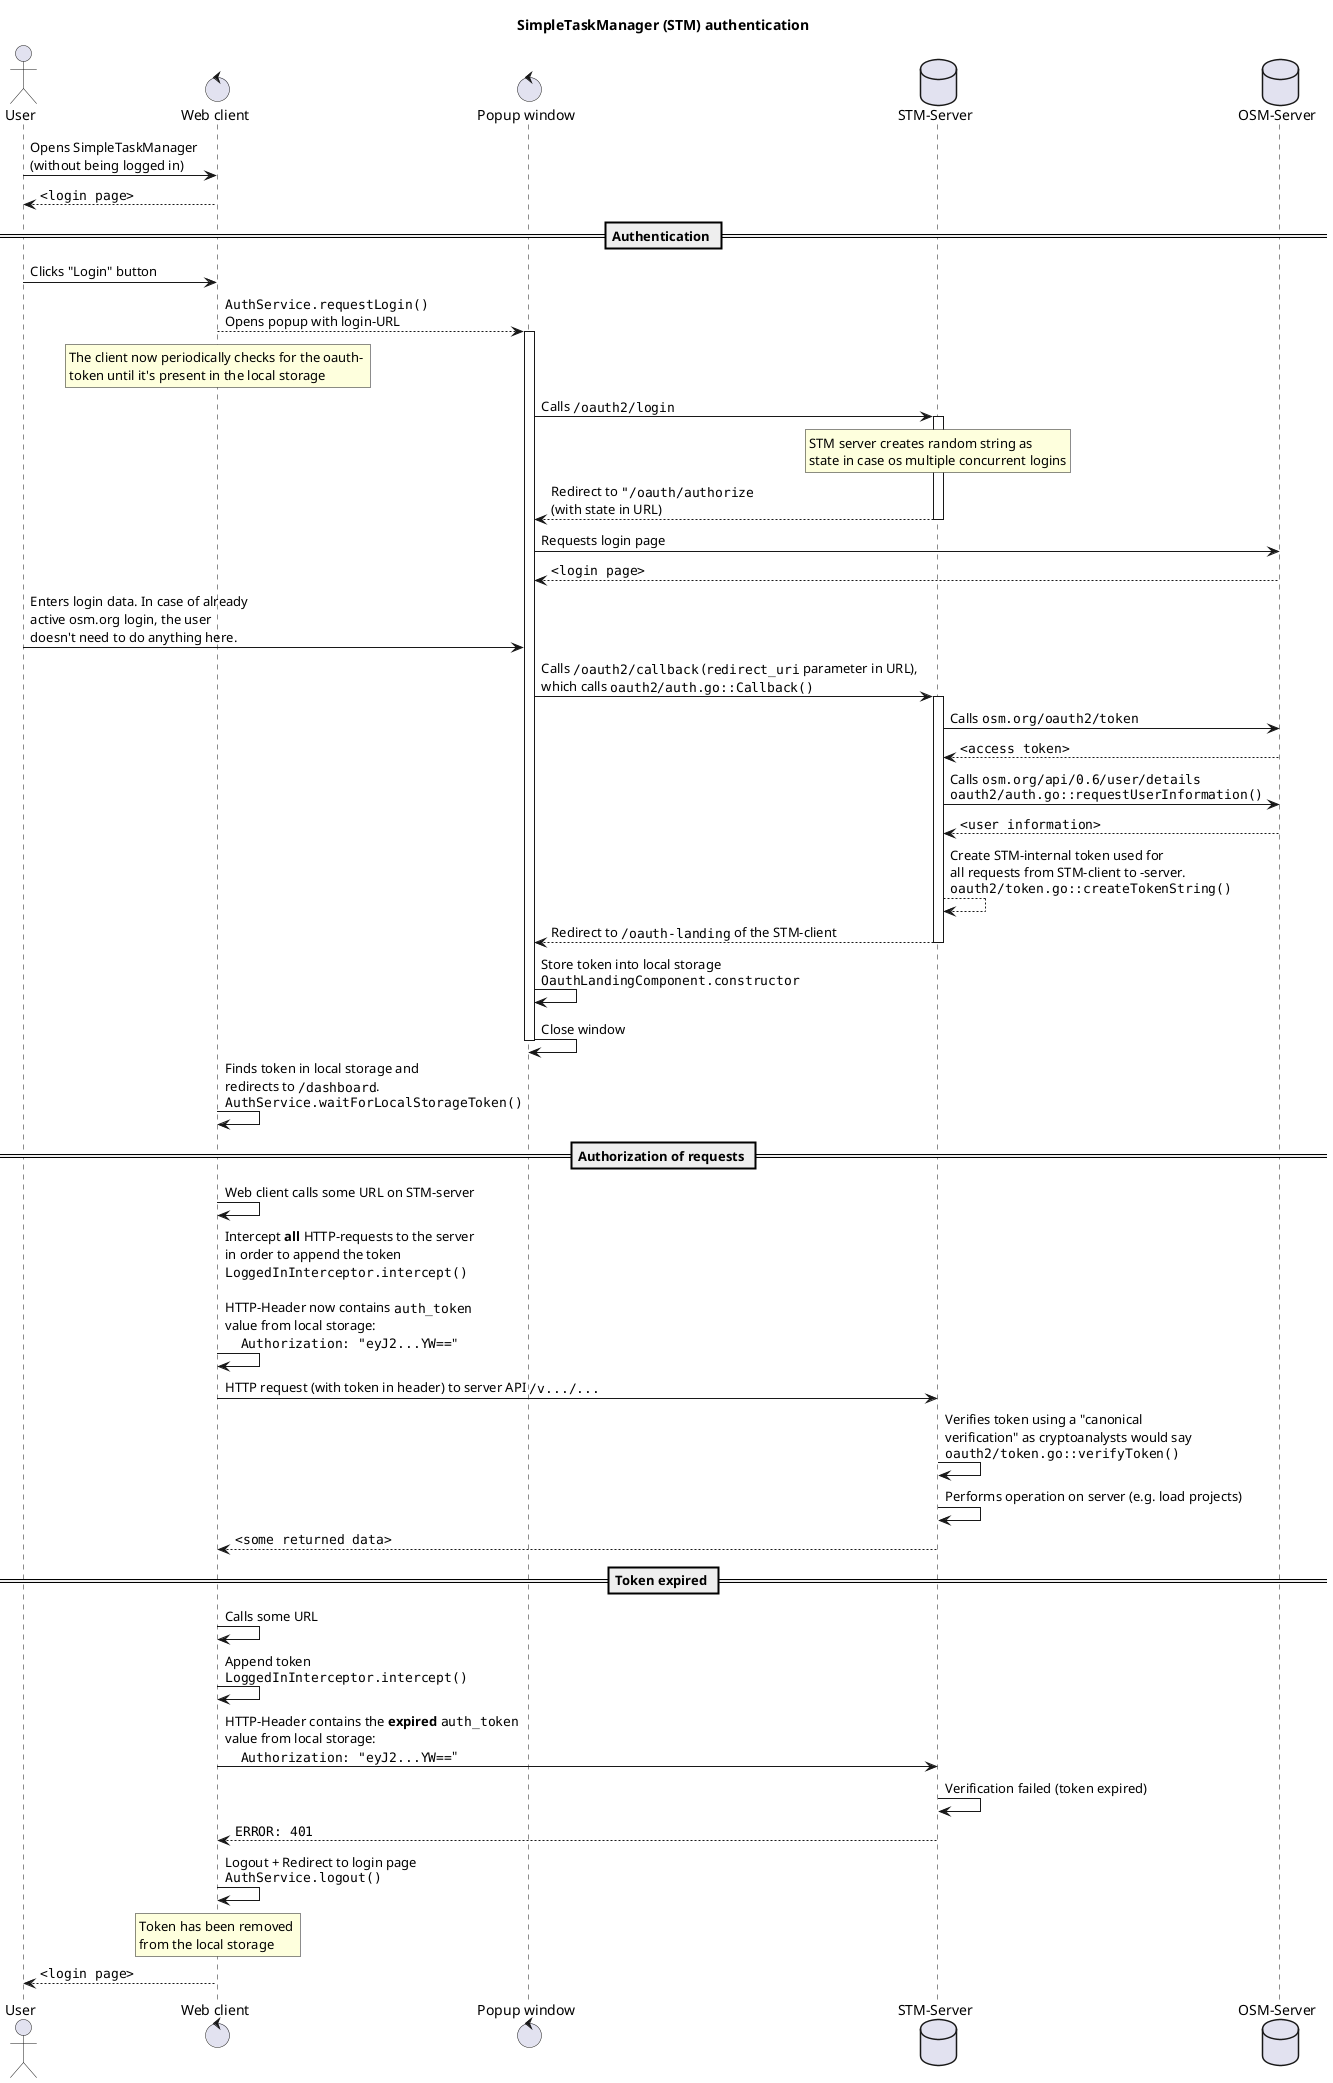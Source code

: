@startuml

title SimpleTaskManager (STM) authentication

actor "User" as user
control "Web client" as client
control "Popup window" as popup
database "STM-Server" as stm
database "OSM-Server" as osm

user -> client : Opens SimpleTaskManager \n(without being logged in)
client --> user : ""<login page>""

== Authentication ==
user -> client : Clicks "Login" button
client --> popup : ""AuthService.requestLogin()"" \nOpens popup with login-URL
activate popup

rnote over client : The client now periodically checks for the oauth- \ntoken until it's present in the local storage

popup -> stm : Calls ""/oauth2/login""
activate stm


rnote over stm : STM server creates random string as \nstate in case os multiple concurrent logins

stm --> popup : Redirect to """/oauth/authorize"" \n(with state in URL)
deactivate stm

popup -> osm : Requests login page
osm --> popup : ""<login page>""

user -> popup : Enters login data. In case of already \nactive osm.org login, the user \ndoesn't need to do anything here.
popup -> stm : Calls ""/oauth2/callback"" (""redirect_uri"" parameter in URL), \nwhich calls ""oauth2/auth.go::Callback()""
activate stm

stm -> osm : Calls ""osm.org/oauth2/token""
osm --> stm : ""<access token>""

stm -> osm : Calls ""osm.org/api/0.6/user/details"" \n""oauth2/auth.go::requestUserInformation()""
osm --> stm : ""<user information>""

stm --> stm : Create STM-internal token used for \nall requests from STM-client to -server. \n""oauth2/token.go::createTokenString()""

stm --> popup : Redirect to ""/oauth-landing"" of the STM-client
deactivate stm
popup -> popup : Store token into local storage \n""OauthLandingComponent.constructor""

popup -> popup : Close window
deactivate popup

client -> client : Finds token in local storage and \nredirects to ""/dashboard"". \n""AuthService.waitForLocalStorageToken()""

== Authorization of requests ==

client -> client : Web client calls some URL on STM-server
client -> client : Intercept **all** HTTP-requests to the server \nin order to append the token \n""LoggedInInterceptor.intercept()"" \n\nHTTP-Header now contains ""auth_token"" \nvalue from local storage:\n""  Authorization: "eyJ2...YW=="""
client -> stm : HTTP request (with token in header) to server API ""/v.../...""

stm -> stm : Verifies token using a "canonical \nverification" as cryptoanalysts would say \n""oauth2/token.go::verifyToken()""
stm -> stm : Performs operation on server (e.g. load projects)
stm --> client : ""<some returned data>""

== Token expired ==

client -> client : Calls some URL
client -> client : Append token \n""LoggedInInterceptor.intercept()""
client -> stm : HTTP-Header contains the **expired** ""auth_token"" \nvalue from local storage:\n""  Authorization: "eyJ2...YW=="""

stm -> stm : Verification failed (token expired)
stm --> client : ""ERROR: 401""

client -> client : Logout + Redirect to login page \n""AuthService.logout()""

rnote over client : Token has been removed \nfrom the local storage

client --> user : ""<login page>""

@enduml